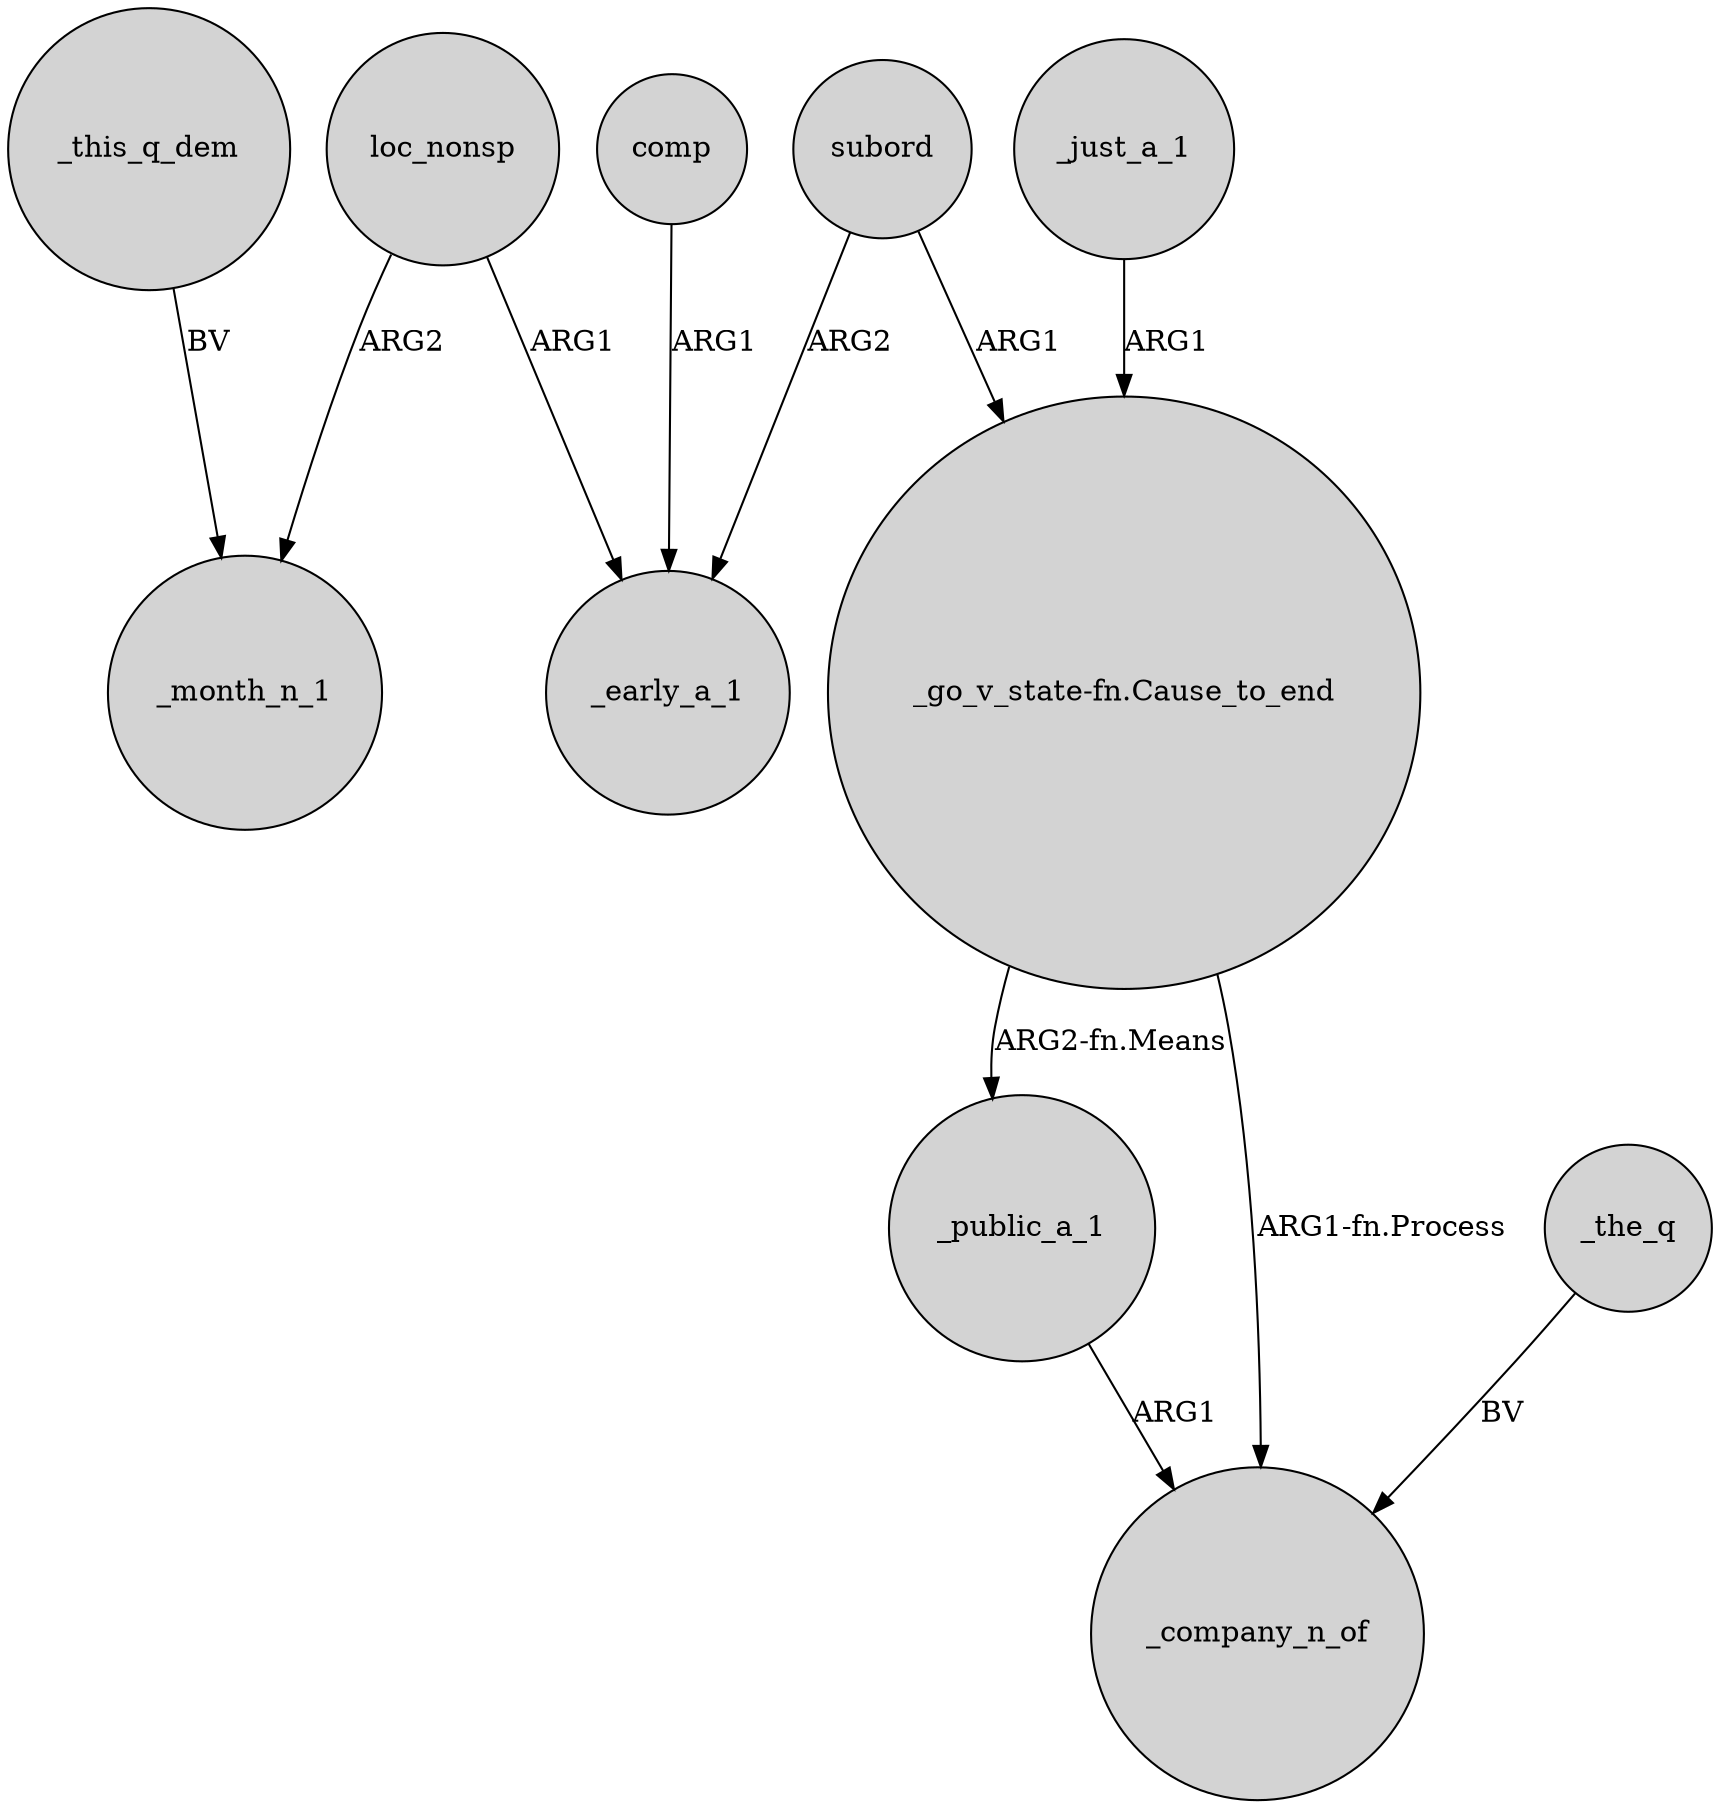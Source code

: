 digraph {
	node [shape=circle style=filled]
	comp -> _early_a_1 [label=ARG1]
	_public_a_1 -> _company_n_of [label=ARG1]
	loc_nonsp -> _early_a_1 [label=ARG1]
	subord -> "_go_v_state-fn.Cause_to_end" [label=ARG1]
	subord -> _early_a_1 [label=ARG2]
	loc_nonsp -> _month_n_1 [label=ARG2]
	"_go_v_state-fn.Cause_to_end" -> _company_n_of [label="ARG1-fn.Process"]
	_just_a_1 -> "_go_v_state-fn.Cause_to_end" [label=ARG1]
	_this_q_dem -> _month_n_1 [label=BV]
	_the_q -> _company_n_of [label=BV]
	"_go_v_state-fn.Cause_to_end" -> _public_a_1 [label="ARG2-fn.Means"]
}
